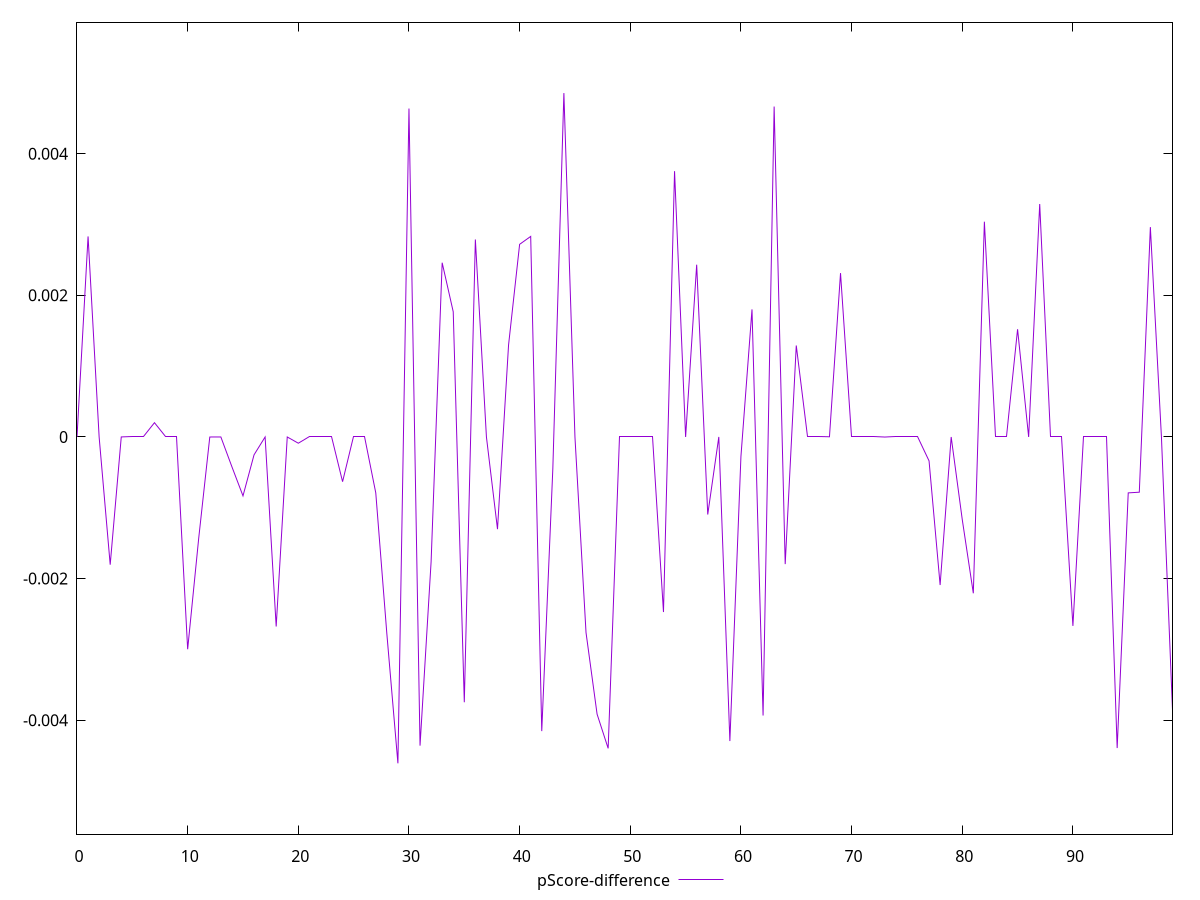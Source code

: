 reset

$pScoreDifference <<EOF
0 -6.619511143668433e-7
1 0.0028313287664220033
2 -6.619511143668433e-7
3 -0.0018037859129772515
4 -6.859614753995658e-8
5 -6.619511143668433e-7
6 -6.619511143668433e-7
7 0.00020088994489242396
8 -6.619511143668433e-7
9 -6.619511143668433e-7
10 -0.0029977205118816297
11 -0.0014287496758662588
12 -0.0000011315815446888422
13 -6.619511143668433e-7
14 -0.00042200658667090885
15 -0.0008325140370110118
16 -0.0002524629682210122
17 -6.619511143668433e-7
18 -0.0026769055753683713
19 -6.619511143668433e-7
20 -0.00008876349047781673
21 -6.619511143668433e-7
22 -6.619511143668433e-7
23 -6.619511143668433e-7
24 -0.0006320309173043492
25 -6.619511143668433e-7
26 -6.619511143668433e-7
27 -0.0007900435493067848
28 -0.002777632787403228
29 -0.0046085896607376275
30 0.004637003838319109
31 -0.004359215886324486
32 -0.0017631019748998167
33 0.0024597748142941023
34 0.001766780313213423
35 -0.0037467619922854634
36 0.0027880783899516537
37 -6.619511143668433e-7
38 -0.0013020190715588489
39 0.0012979208446615154
40 0.0027197012677190324
41 0.0028313287664220033
42 -0.004154000152566395
43 -0.00045134650675793253
44 0.00485458082769763
45 -6.619511143668433e-7
46 -0.002762612384791252
47 -0.003914591395652867
48 -0.0043975111459080285
49 -6.619511143668433e-7
50 -6.619511143668433e-7
51 -6.619511143668433e-7
52 -6.619511143668433e-7
53 -0.0024723803717541237
54 0.0037528514810278857
55 -6.619511143668433e-7
56 0.0024316698582799168
57 -0.0010955790980251567
58 6.605644753410189e-9
59 -0.0042942704676459525
60 -0.0002757594872091623
61 0.0018006929649758419
62 -0.003934267274020464
63 0.004665420565940104
64 -0.0017960670914000665
65 0.0012909639822226704
66 -6.619511143668433e-7
67 -6.619511143668433e-7
68 0.00000212018394712965
69 0.0023128106365276624
70 -6.619511143668433e-7
71 -6.619511143668433e-7
72 -6.619511143668433e-7
73 -0.000001676979485276675
74 -6.619511143668433e-7
75 -6.619511143668433e-7
76 -6.619511143668433e-7
77 -0.0003385382290408412
78 -0.0020910155664141117
79 -6.619511143668433e-7
80 -0.0011661323885122643
81 -0.002207644441027168
82 0.0030390699844295987
83 -6.619511143668433e-7
84 -6.619511143668433e-7
85 0.0015204928279009544
86 -6.619511143668433e-7
87 0.0032881247401280733
88 -6.619511143668433e-7
89 -6.619511143668433e-7
90 -0.0026687281166093424
91 -6.619511143668433e-7
92 -6.619511143668433e-7
93 -6.619511143668433e-7
94 -0.0043929021753981445
95 -0.0007900435493067848
96 -0.0007805949860772987
97 0.0029624714344342502
98 -6.619511143668433e-7
99 -0.003857400132760702
EOF

set key outside below
set xrange [0:99]
set yrange [-0.005608589660737628:0.00585458082769763]
set trange [-0.005608589660737628:0.00585458082769763]
set terminal svg size 640, 500 enhanced background rgb 'white'
set output "report_00013_2021-02-09T12-04-24.940Z/estimated-input-latency/samples/pages+cached+noadtech+nomedia+nocss/pScore-difference/values.svg"

plot $pScoreDifference title "pScore-difference" with line

reset
